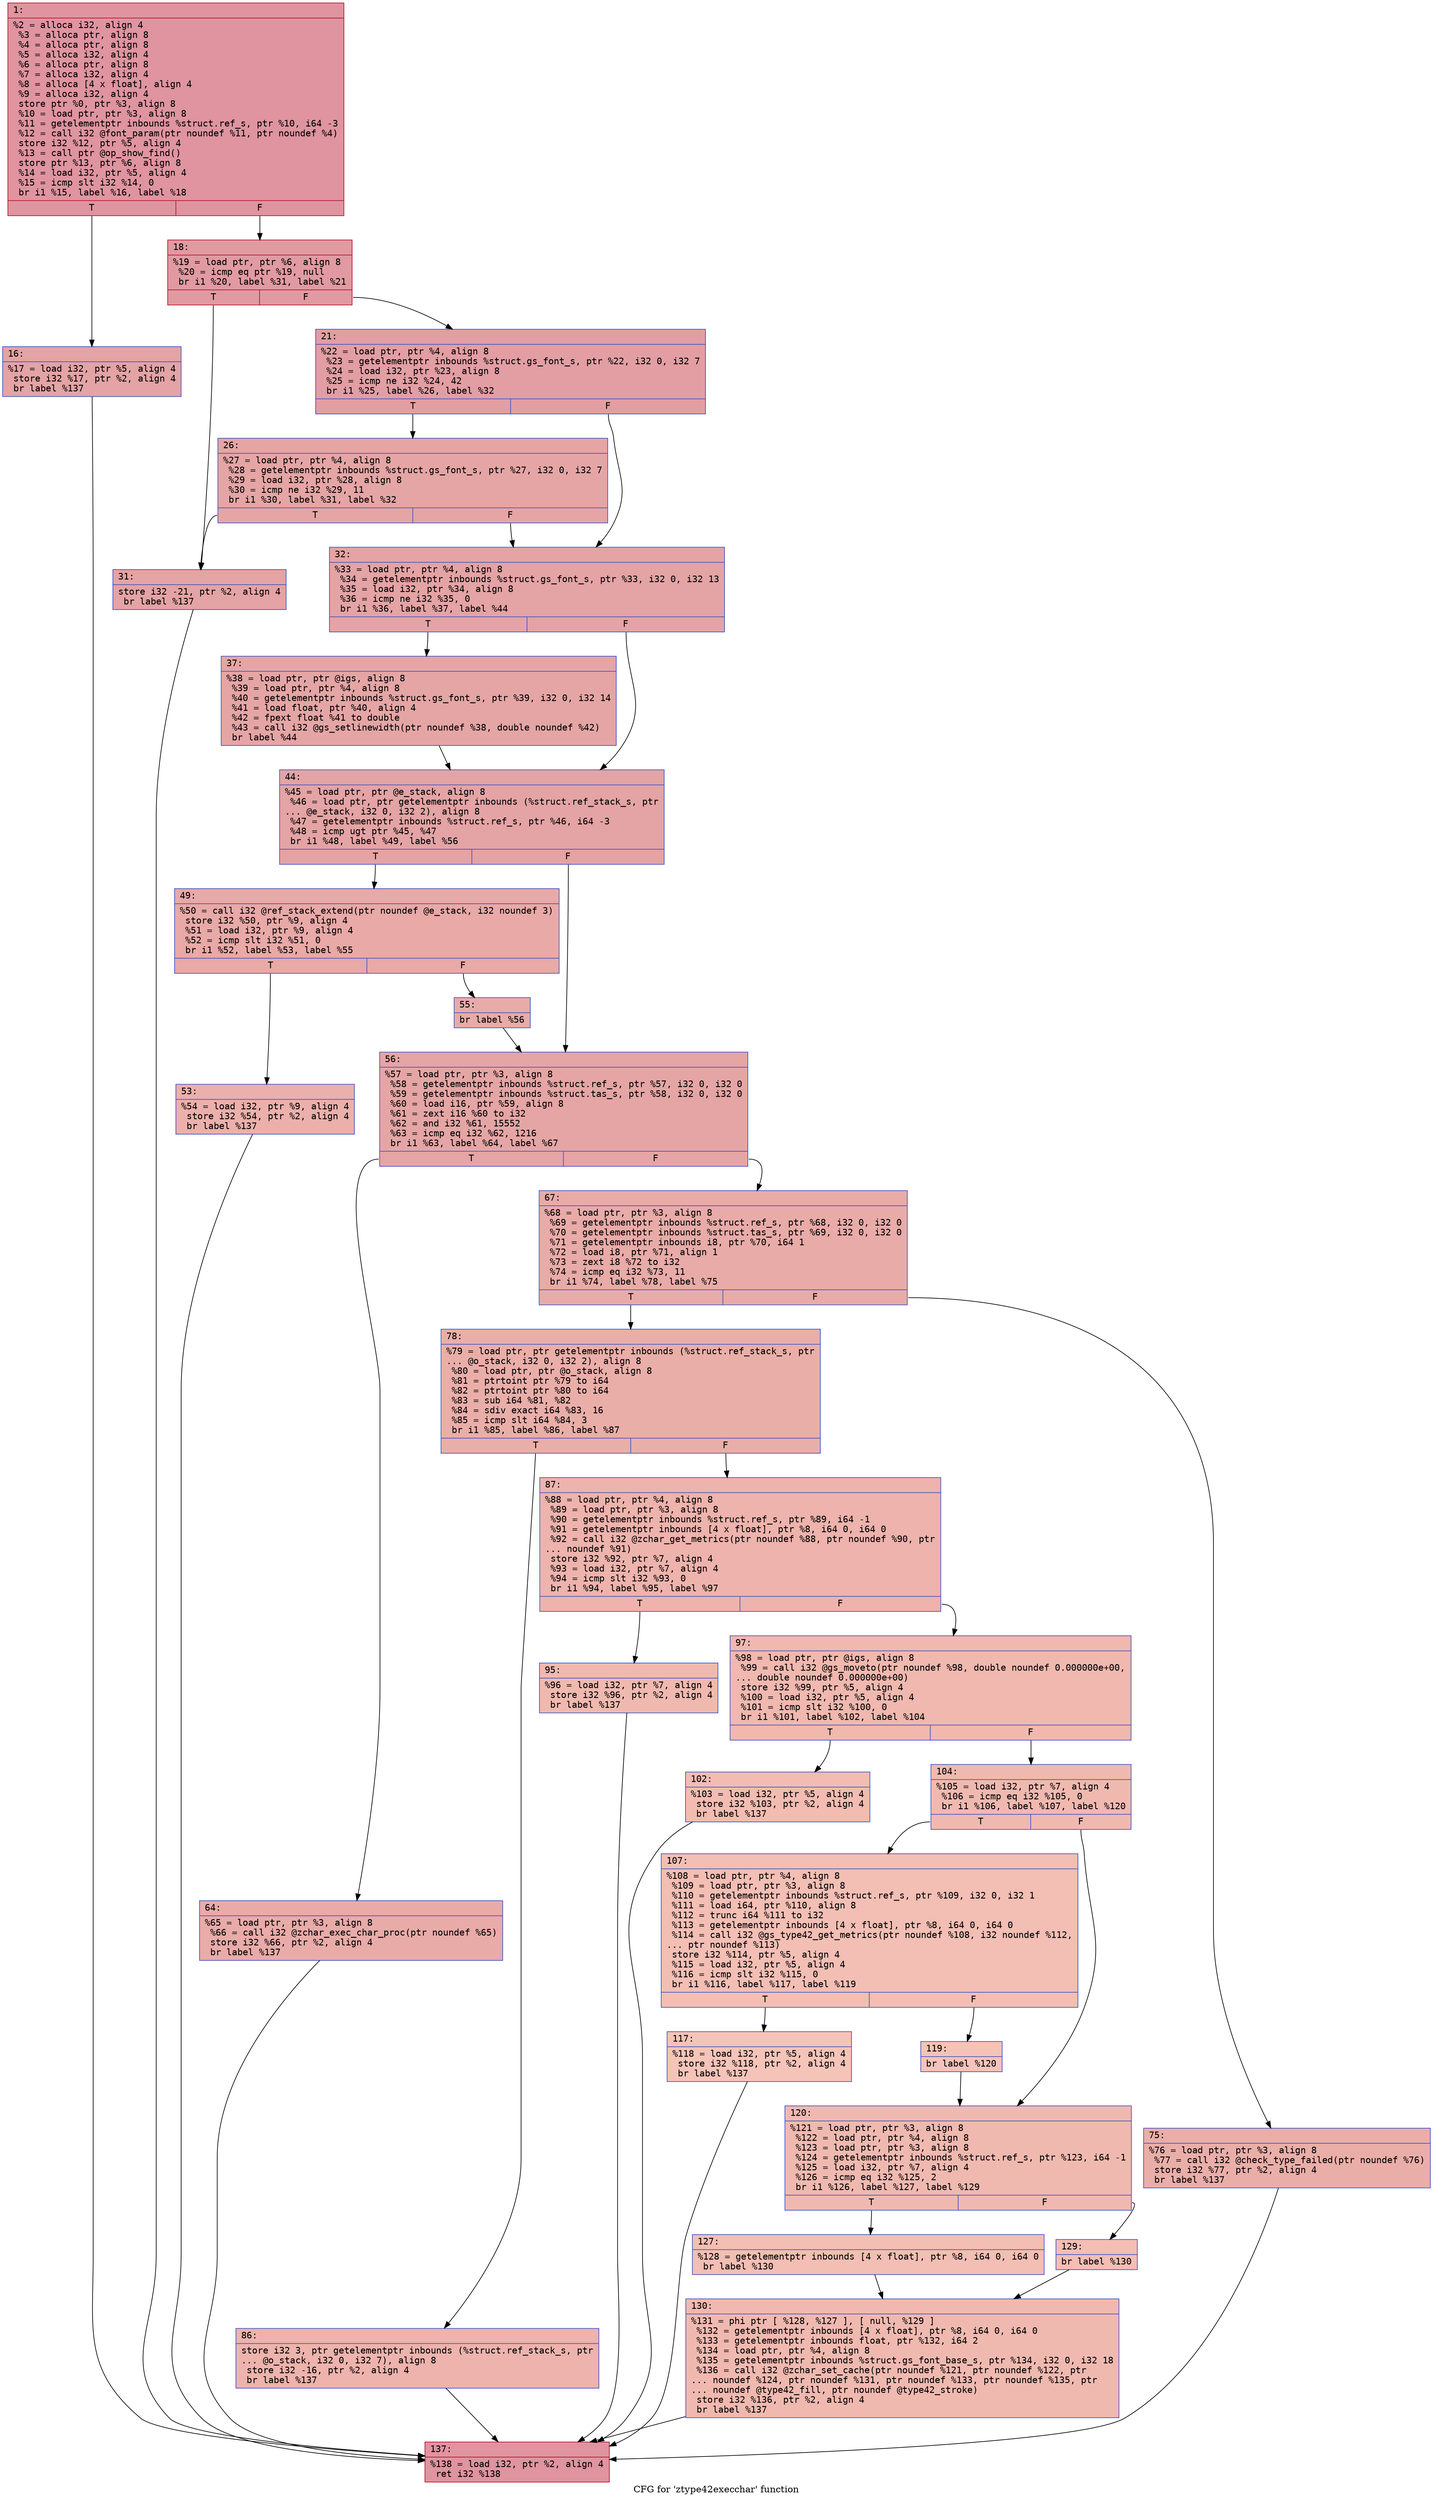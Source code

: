 digraph "CFG for 'ztype42execchar' function" {
	label="CFG for 'ztype42execchar' function";

	Node0x60000362e030 [shape=record,color="#b70d28ff", style=filled, fillcolor="#b70d2870" fontname="Courier",label="{1:\l|  %2 = alloca i32, align 4\l  %3 = alloca ptr, align 8\l  %4 = alloca ptr, align 8\l  %5 = alloca i32, align 4\l  %6 = alloca ptr, align 8\l  %7 = alloca i32, align 4\l  %8 = alloca [4 x float], align 4\l  %9 = alloca i32, align 4\l  store ptr %0, ptr %3, align 8\l  %10 = load ptr, ptr %3, align 8\l  %11 = getelementptr inbounds %struct.ref_s, ptr %10, i64 -3\l  %12 = call i32 @font_param(ptr noundef %11, ptr noundef %4)\l  store i32 %12, ptr %5, align 4\l  %13 = call ptr @op_show_find()\l  store ptr %13, ptr %6, align 8\l  %14 = load i32, ptr %5, align 4\l  %15 = icmp slt i32 %14, 0\l  br i1 %15, label %16, label %18\l|{<s0>T|<s1>F}}"];
	Node0x60000362e030:s0 -> Node0x60000362e080[tooltip="1 -> 16\nProbability 37.50%" ];
	Node0x60000362e030:s1 -> Node0x60000362e0d0[tooltip="1 -> 18\nProbability 62.50%" ];
	Node0x60000362e080 [shape=record,color="#3d50c3ff", style=filled, fillcolor="#c32e3170" fontname="Courier",label="{16:\l|  %17 = load i32, ptr %5, align 4\l  store i32 %17, ptr %2, align 4\l  br label %137\l}"];
	Node0x60000362e080 -> Node0x60000362e990[tooltip="16 -> 137\nProbability 100.00%" ];
	Node0x60000362e0d0 [shape=record,color="#b70d28ff", style=filled, fillcolor="#bb1b2c70" fontname="Courier",label="{18:\l|  %19 = load ptr, ptr %6, align 8\l  %20 = icmp eq ptr %19, null\l  br i1 %20, label %31, label %21\l|{<s0>T|<s1>F}}"];
	Node0x60000362e0d0:s0 -> Node0x60000362e1c0[tooltip="18 -> 31\nProbability 37.50%" ];
	Node0x60000362e0d0:s1 -> Node0x60000362e120[tooltip="18 -> 21\nProbability 62.50%" ];
	Node0x60000362e120 [shape=record,color="#3d50c3ff", style=filled, fillcolor="#be242e70" fontname="Courier",label="{21:\l|  %22 = load ptr, ptr %4, align 8\l  %23 = getelementptr inbounds %struct.gs_font_s, ptr %22, i32 0, i32 7\l  %24 = load i32, ptr %23, align 8\l  %25 = icmp ne i32 %24, 42\l  br i1 %25, label %26, label %32\l|{<s0>T|<s1>F}}"];
	Node0x60000362e120:s0 -> Node0x60000362e170[tooltip="21 -> 26\nProbability 50.00%" ];
	Node0x60000362e120:s1 -> Node0x60000362e210[tooltip="21 -> 32\nProbability 50.00%" ];
	Node0x60000362e170 [shape=record,color="#3d50c3ff", style=filled, fillcolor="#c5333470" fontname="Courier",label="{26:\l|  %27 = load ptr, ptr %4, align 8\l  %28 = getelementptr inbounds %struct.gs_font_s, ptr %27, i32 0, i32 7\l  %29 = load i32, ptr %28, align 8\l  %30 = icmp ne i32 %29, 11\l  br i1 %30, label %31, label %32\l|{<s0>T|<s1>F}}"];
	Node0x60000362e170:s0 -> Node0x60000362e1c0[tooltip="26 -> 31\nProbability 50.00%" ];
	Node0x60000362e170:s1 -> Node0x60000362e210[tooltip="26 -> 32\nProbability 50.00%" ];
	Node0x60000362e1c0 [shape=record,color="#3d50c3ff", style=filled, fillcolor="#c32e3170" fontname="Courier",label="{31:\l|  store i32 -21, ptr %2, align 4\l  br label %137\l}"];
	Node0x60000362e1c0 -> Node0x60000362e990[tooltip="31 -> 137\nProbability 100.00%" ];
	Node0x60000362e210 [shape=record,color="#3d50c3ff", style=filled, fillcolor="#c32e3170" fontname="Courier",label="{32:\l|  %33 = load ptr, ptr %4, align 8\l  %34 = getelementptr inbounds %struct.gs_font_s, ptr %33, i32 0, i32 13\l  %35 = load i32, ptr %34, align 8\l  %36 = icmp ne i32 %35, 0\l  br i1 %36, label %37, label %44\l|{<s0>T|<s1>F}}"];
	Node0x60000362e210:s0 -> Node0x60000362e260[tooltip="32 -> 37\nProbability 62.50%" ];
	Node0x60000362e210:s1 -> Node0x60000362e2b0[tooltip="32 -> 44\nProbability 37.50%" ];
	Node0x60000362e260 [shape=record,color="#3d50c3ff", style=filled, fillcolor="#c5333470" fontname="Courier",label="{37:\l|  %38 = load ptr, ptr @igs, align 8\l  %39 = load ptr, ptr %4, align 8\l  %40 = getelementptr inbounds %struct.gs_font_s, ptr %39, i32 0, i32 14\l  %41 = load float, ptr %40, align 4\l  %42 = fpext float %41 to double\l  %43 = call i32 @gs_setlinewidth(ptr noundef %38, double noundef %42)\l  br label %44\l}"];
	Node0x60000362e260 -> Node0x60000362e2b0[tooltip="37 -> 44\nProbability 100.00%" ];
	Node0x60000362e2b0 [shape=record,color="#3d50c3ff", style=filled, fillcolor="#c32e3170" fontname="Courier",label="{44:\l|  %45 = load ptr, ptr @e_stack, align 8\l  %46 = load ptr, ptr getelementptr inbounds (%struct.ref_stack_s, ptr\l... @e_stack, i32 0, i32 2), align 8\l  %47 = getelementptr inbounds %struct.ref_s, ptr %46, i64 -3\l  %48 = icmp ugt ptr %45, %47\l  br i1 %48, label %49, label %56\l|{<s0>T|<s1>F}}"];
	Node0x60000362e2b0:s0 -> Node0x60000362e300[tooltip="44 -> 49\nProbability 50.00%" ];
	Node0x60000362e2b0:s1 -> Node0x60000362e3f0[tooltip="44 -> 56\nProbability 50.00%" ];
	Node0x60000362e300 [shape=record,color="#3d50c3ff", style=filled, fillcolor="#ca3b3770" fontname="Courier",label="{49:\l|  %50 = call i32 @ref_stack_extend(ptr noundef @e_stack, i32 noundef 3)\l  store i32 %50, ptr %9, align 4\l  %51 = load i32, ptr %9, align 4\l  %52 = icmp slt i32 %51, 0\l  br i1 %52, label %53, label %55\l|{<s0>T|<s1>F}}"];
	Node0x60000362e300:s0 -> Node0x60000362e350[tooltip="49 -> 53\nProbability 37.50%" ];
	Node0x60000362e300:s1 -> Node0x60000362e3a0[tooltip="49 -> 55\nProbability 62.50%" ];
	Node0x60000362e350 [shape=record,color="#3d50c3ff", style=filled, fillcolor="#d24b4070" fontname="Courier",label="{53:\l|  %54 = load i32, ptr %9, align 4\l  store i32 %54, ptr %2, align 4\l  br label %137\l}"];
	Node0x60000362e350 -> Node0x60000362e990[tooltip="53 -> 137\nProbability 100.00%" ];
	Node0x60000362e3a0 [shape=record,color="#3d50c3ff", style=filled, fillcolor="#cc403a70" fontname="Courier",label="{55:\l|  br label %56\l}"];
	Node0x60000362e3a0 -> Node0x60000362e3f0[tooltip="55 -> 56\nProbability 100.00%" ];
	Node0x60000362e3f0 [shape=record,color="#3d50c3ff", style=filled, fillcolor="#c5333470" fontname="Courier",label="{56:\l|  %57 = load ptr, ptr %3, align 8\l  %58 = getelementptr inbounds %struct.ref_s, ptr %57, i32 0, i32 0\l  %59 = getelementptr inbounds %struct.tas_s, ptr %58, i32 0, i32 0\l  %60 = load i16, ptr %59, align 8\l  %61 = zext i16 %60 to i32\l  %62 = and i32 %61, 15552\l  %63 = icmp eq i32 %62, 1216\l  br i1 %63, label %64, label %67\l|{<s0>T|<s1>F}}"];
	Node0x60000362e3f0:s0 -> Node0x60000362e440[tooltip="56 -> 64\nProbability 50.00%" ];
	Node0x60000362e3f0:s1 -> Node0x60000362e490[tooltip="56 -> 67\nProbability 50.00%" ];
	Node0x60000362e440 [shape=record,color="#3d50c3ff", style=filled, fillcolor="#cc403a70" fontname="Courier",label="{64:\l|  %65 = load ptr, ptr %3, align 8\l  %66 = call i32 @zchar_exec_char_proc(ptr noundef %65)\l  store i32 %66, ptr %2, align 4\l  br label %137\l}"];
	Node0x60000362e440 -> Node0x60000362e990[tooltip="64 -> 137\nProbability 100.00%" ];
	Node0x60000362e490 [shape=record,color="#3d50c3ff", style=filled, fillcolor="#cc403a70" fontname="Courier",label="{67:\l|  %68 = load ptr, ptr %3, align 8\l  %69 = getelementptr inbounds %struct.ref_s, ptr %68, i32 0, i32 0\l  %70 = getelementptr inbounds %struct.tas_s, ptr %69, i32 0, i32 0\l  %71 = getelementptr inbounds i8, ptr %70, i64 1\l  %72 = load i8, ptr %71, align 1\l  %73 = zext i8 %72 to i32\l  %74 = icmp eq i32 %73, 11\l  br i1 %74, label %78, label %75\l|{<s0>T|<s1>F}}"];
	Node0x60000362e490:s0 -> Node0x60000362e530[tooltip="67 -> 78\nProbability 50.00%" ];
	Node0x60000362e490:s1 -> Node0x60000362e4e0[tooltip="67 -> 75\nProbability 50.00%" ];
	Node0x60000362e4e0 [shape=record,color="#3d50c3ff", style=filled, fillcolor="#d0473d70" fontname="Courier",label="{75:\l|  %76 = load ptr, ptr %3, align 8\l  %77 = call i32 @check_type_failed(ptr noundef %76)\l  store i32 %77, ptr %2, align 4\l  br label %137\l}"];
	Node0x60000362e4e0 -> Node0x60000362e990[tooltip="75 -> 137\nProbability 100.00%" ];
	Node0x60000362e530 [shape=record,color="#3d50c3ff", style=filled, fillcolor="#d0473d70" fontname="Courier",label="{78:\l|  %79 = load ptr, ptr getelementptr inbounds (%struct.ref_stack_s, ptr\l... @o_stack, i32 0, i32 2), align 8\l  %80 = load ptr, ptr @o_stack, align 8\l  %81 = ptrtoint ptr %79 to i64\l  %82 = ptrtoint ptr %80 to i64\l  %83 = sub i64 %81, %82\l  %84 = sdiv exact i64 %83, 16\l  %85 = icmp slt i64 %84, 3\l  br i1 %85, label %86, label %87\l|{<s0>T|<s1>F}}"];
	Node0x60000362e530:s0 -> Node0x60000362e580[tooltip="78 -> 86\nProbability 50.00%" ];
	Node0x60000362e530:s1 -> Node0x60000362e5d0[tooltip="78 -> 87\nProbability 50.00%" ];
	Node0x60000362e580 [shape=record,color="#3d50c3ff", style=filled, fillcolor="#d6524470" fontname="Courier",label="{86:\l|  store i32 3, ptr getelementptr inbounds (%struct.ref_stack_s, ptr\l... @o_stack, i32 0, i32 7), align 8\l  store i32 -16, ptr %2, align 4\l  br label %137\l}"];
	Node0x60000362e580 -> Node0x60000362e990[tooltip="86 -> 137\nProbability 100.00%" ];
	Node0x60000362e5d0 [shape=record,color="#3d50c3ff", style=filled, fillcolor="#d6524470" fontname="Courier",label="{87:\l|  %88 = load ptr, ptr %4, align 8\l  %89 = load ptr, ptr %3, align 8\l  %90 = getelementptr inbounds %struct.ref_s, ptr %89, i64 -1\l  %91 = getelementptr inbounds [4 x float], ptr %8, i64 0, i64 0\l  %92 = call i32 @zchar_get_metrics(ptr noundef %88, ptr noundef %90, ptr\l... noundef %91)\l  store i32 %92, ptr %7, align 4\l  %93 = load i32, ptr %7, align 4\l  %94 = icmp slt i32 %93, 0\l  br i1 %94, label %95, label %97\l|{<s0>T|<s1>F}}"];
	Node0x60000362e5d0:s0 -> Node0x60000362e620[tooltip="87 -> 95\nProbability 37.50%" ];
	Node0x60000362e5d0:s1 -> Node0x60000362e670[tooltip="87 -> 97\nProbability 62.50%" ];
	Node0x60000362e620 [shape=record,color="#3d50c3ff", style=filled, fillcolor="#de614d70" fontname="Courier",label="{95:\l|  %96 = load i32, ptr %7, align 4\l  store i32 %96, ptr %2, align 4\l  br label %137\l}"];
	Node0x60000362e620 -> Node0x60000362e990[tooltip="95 -> 137\nProbability 100.00%" ];
	Node0x60000362e670 [shape=record,color="#3d50c3ff", style=filled, fillcolor="#dc5d4a70" fontname="Courier",label="{97:\l|  %98 = load ptr, ptr @igs, align 8\l  %99 = call i32 @gs_moveto(ptr noundef %98, double noundef 0.000000e+00,\l... double noundef 0.000000e+00)\l  store i32 %99, ptr %5, align 4\l  %100 = load i32, ptr %5, align 4\l  %101 = icmp slt i32 %100, 0\l  br i1 %101, label %102, label %104\l|{<s0>T|<s1>F}}"];
	Node0x60000362e670:s0 -> Node0x60000362e6c0[tooltip="97 -> 102\nProbability 37.50%" ];
	Node0x60000362e670:s1 -> Node0x60000362e710[tooltip="97 -> 104\nProbability 62.50%" ];
	Node0x60000362e6c0 [shape=record,color="#3d50c3ff", style=filled, fillcolor="#e1675170" fontname="Courier",label="{102:\l|  %103 = load i32, ptr %5, align 4\l  store i32 %103, ptr %2, align 4\l  br label %137\l}"];
	Node0x60000362e6c0 -> Node0x60000362e990[tooltip="102 -> 137\nProbability 100.00%" ];
	Node0x60000362e710 [shape=record,color="#3d50c3ff", style=filled, fillcolor="#de614d70" fontname="Courier",label="{104:\l|  %105 = load i32, ptr %7, align 4\l  %106 = icmp eq i32 %105, 0\l  br i1 %106, label %107, label %120\l|{<s0>T|<s1>F}}"];
	Node0x60000362e710:s0 -> Node0x60000362e760[tooltip="104 -> 107\nProbability 37.50%" ];
	Node0x60000362e710:s1 -> Node0x60000362e850[tooltip="104 -> 120\nProbability 62.50%" ];
	Node0x60000362e760 [shape=record,color="#3d50c3ff", style=filled, fillcolor="#e36c5570" fontname="Courier",label="{107:\l|  %108 = load ptr, ptr %4, align 8\l  %109 = load ptr, ptr %3, align 8\l  %110 = getelementptr inbounds %struct.ref_s, ptr %109, i32 0, i32 1\l  %111 = load i64, ptr %110, align 8\l  %112 = trunc i64 %111 to i32\l  %113 = getelementptr inbounds [4 x float], ptr %8, i64 0, i64 0\l  %114 = call i32 @gs_type42_get_metrics(ptr noundef %108, i32 noundef %112,\l... ptr noundef %113)\l  store i32 %114, ptr %5, align 4\l  %115 = load i32, ptr %5, align 4\l  %116 = icmp slt i32 %115, 0\l  br i1 %116, label %117, label %119\l|{<s0>T|<s1>F}}"];
	Node0x60000362e760:s0 -> Node0x60000362e7b0[tooltip="107 -> 117\nProbability 37.50%" ];
	Node0x60000362e760:s1 -> Node0x60000362e800[tooltip="107 -> 119\nProbability 62.50%" ];
	Node0x60000362e7b0 [shape=record,color="#3d50c3ff", style=filled, fillcolor="#e97a5f70" fontname="Courier",label="{117:\l|  %118 = load i32, ptr %5, align 4\l  store i32 %118, ptr %2, align 4\l  br label %137\l}"];
	Node0x60000362e7b0 -> Node0x60000362e990[tooltip="117 -> 137\nProbability 100.00%" ];
	Node0x60000362e800 [shape=record,color="#3d50c3ff", style=filled, fillcolor="#e8765c70" fontname="Courier",label="{119:\l|  br label %120\l}"];
	Node0x60000362e800 -> Node0x60000362e850[tooltip="119 -> 120\nProbability 100.00%" ];
	Node0x60000362e850 [shape=record,color="#3d50c3ff", style=filled, fillcolor="#de614d70" fontname="Courier",label="{120:\l|  %121 = load ptr, ptr %3, align 8\l  %122 = load ptr, ptr %4, align 8\l  %123 = load ptr, ptr %3, align 8\l  %124 = getelementptr inbounds %struct.ref_s, ptr %123, i64 -1\l  %125 = load i32, ptr %7, align 4\l  %126 = icmp eq i32 %125, 2\l  br i1 %126, label %127, label %129\l|{<s0>T|<s1>F}}"];
	Node0x60000362e850:s0 -> Node0x60000362e8a0[tooltip="120 -> 127\nProbability 50.00%" ];
	Node0x60000362e850:s1 -> Node0x60000362e8f0[tooltip="120 -> 129\nProbability 50.00%" ];
	Node0x60000362e8a0 [shape=record,color="#3d50c3ff", style=filled, fillcolor="#e36c5570" fontname="Courier",label="{127:\l|  %128 = getelementptr inbounds [4 x float], ptr %8, i64 0, i64 0\l  br label %130\l}"];
	Node0x60000362e8a0 -> Node0x60000362e940[tooltip="127 -> 130\nProbability 100.00%" ];
	Node0x60000362e8f0 [shape=record,color="#3d50c3ff", style=filled, fillcolor="#e36c5570" fontname="Courier",label="{129:\l|  br label %130\l}"];
	Node0x60000362e8f0 -> Node0x60000362e940[tooltip="129 -> 130\nProbability 100.00%" ];
	Node0x60000362e940 [shape=record,color="#3d50c3ff", style=filled, fillcolor="#de614d70" fontname="Courier",label="{130:\l|  %131 = phi ptr [ %128, %127 ], [ null, %129 ]\l  %132 = getelementptr inbounds [4 x float], ptr %8, i64 0, i64 0\l  %133 = getelementptr inbounds float, ptr %132, i64 2\l  %134 = load ptr, ptr %4, align 8\l  %135 = getelementptr inbounds %struct.gs_font_base_s, ptr %134, i32 0, i32 18\l  %136 = call i32 @zchar_set_cache(ptr noundef %121, ptr noundef %122, ptr\l... noundef %124, ptr noundef %131, ptr noundef %133, ptr noundef %135, ptr\l... noundef @type42_fill, ptr noundef @type42_stroke)\l  store i32 %136, ptr %2, align 4\l  br label %137\l}"];
	Node0x60000362e940 -> Node0x60000362e990[tooltip="130 -> 137\nProbability 100.00%" ];
	Node0x60000362e990 [shape=record,color="#b70d28ff", style=filled, fillcolor="#b70d2870" fontname="Courier",label="{137:\l|  %138 = load i32, ptr %2, align 4\l  ret i32 %138\l}"];
}
